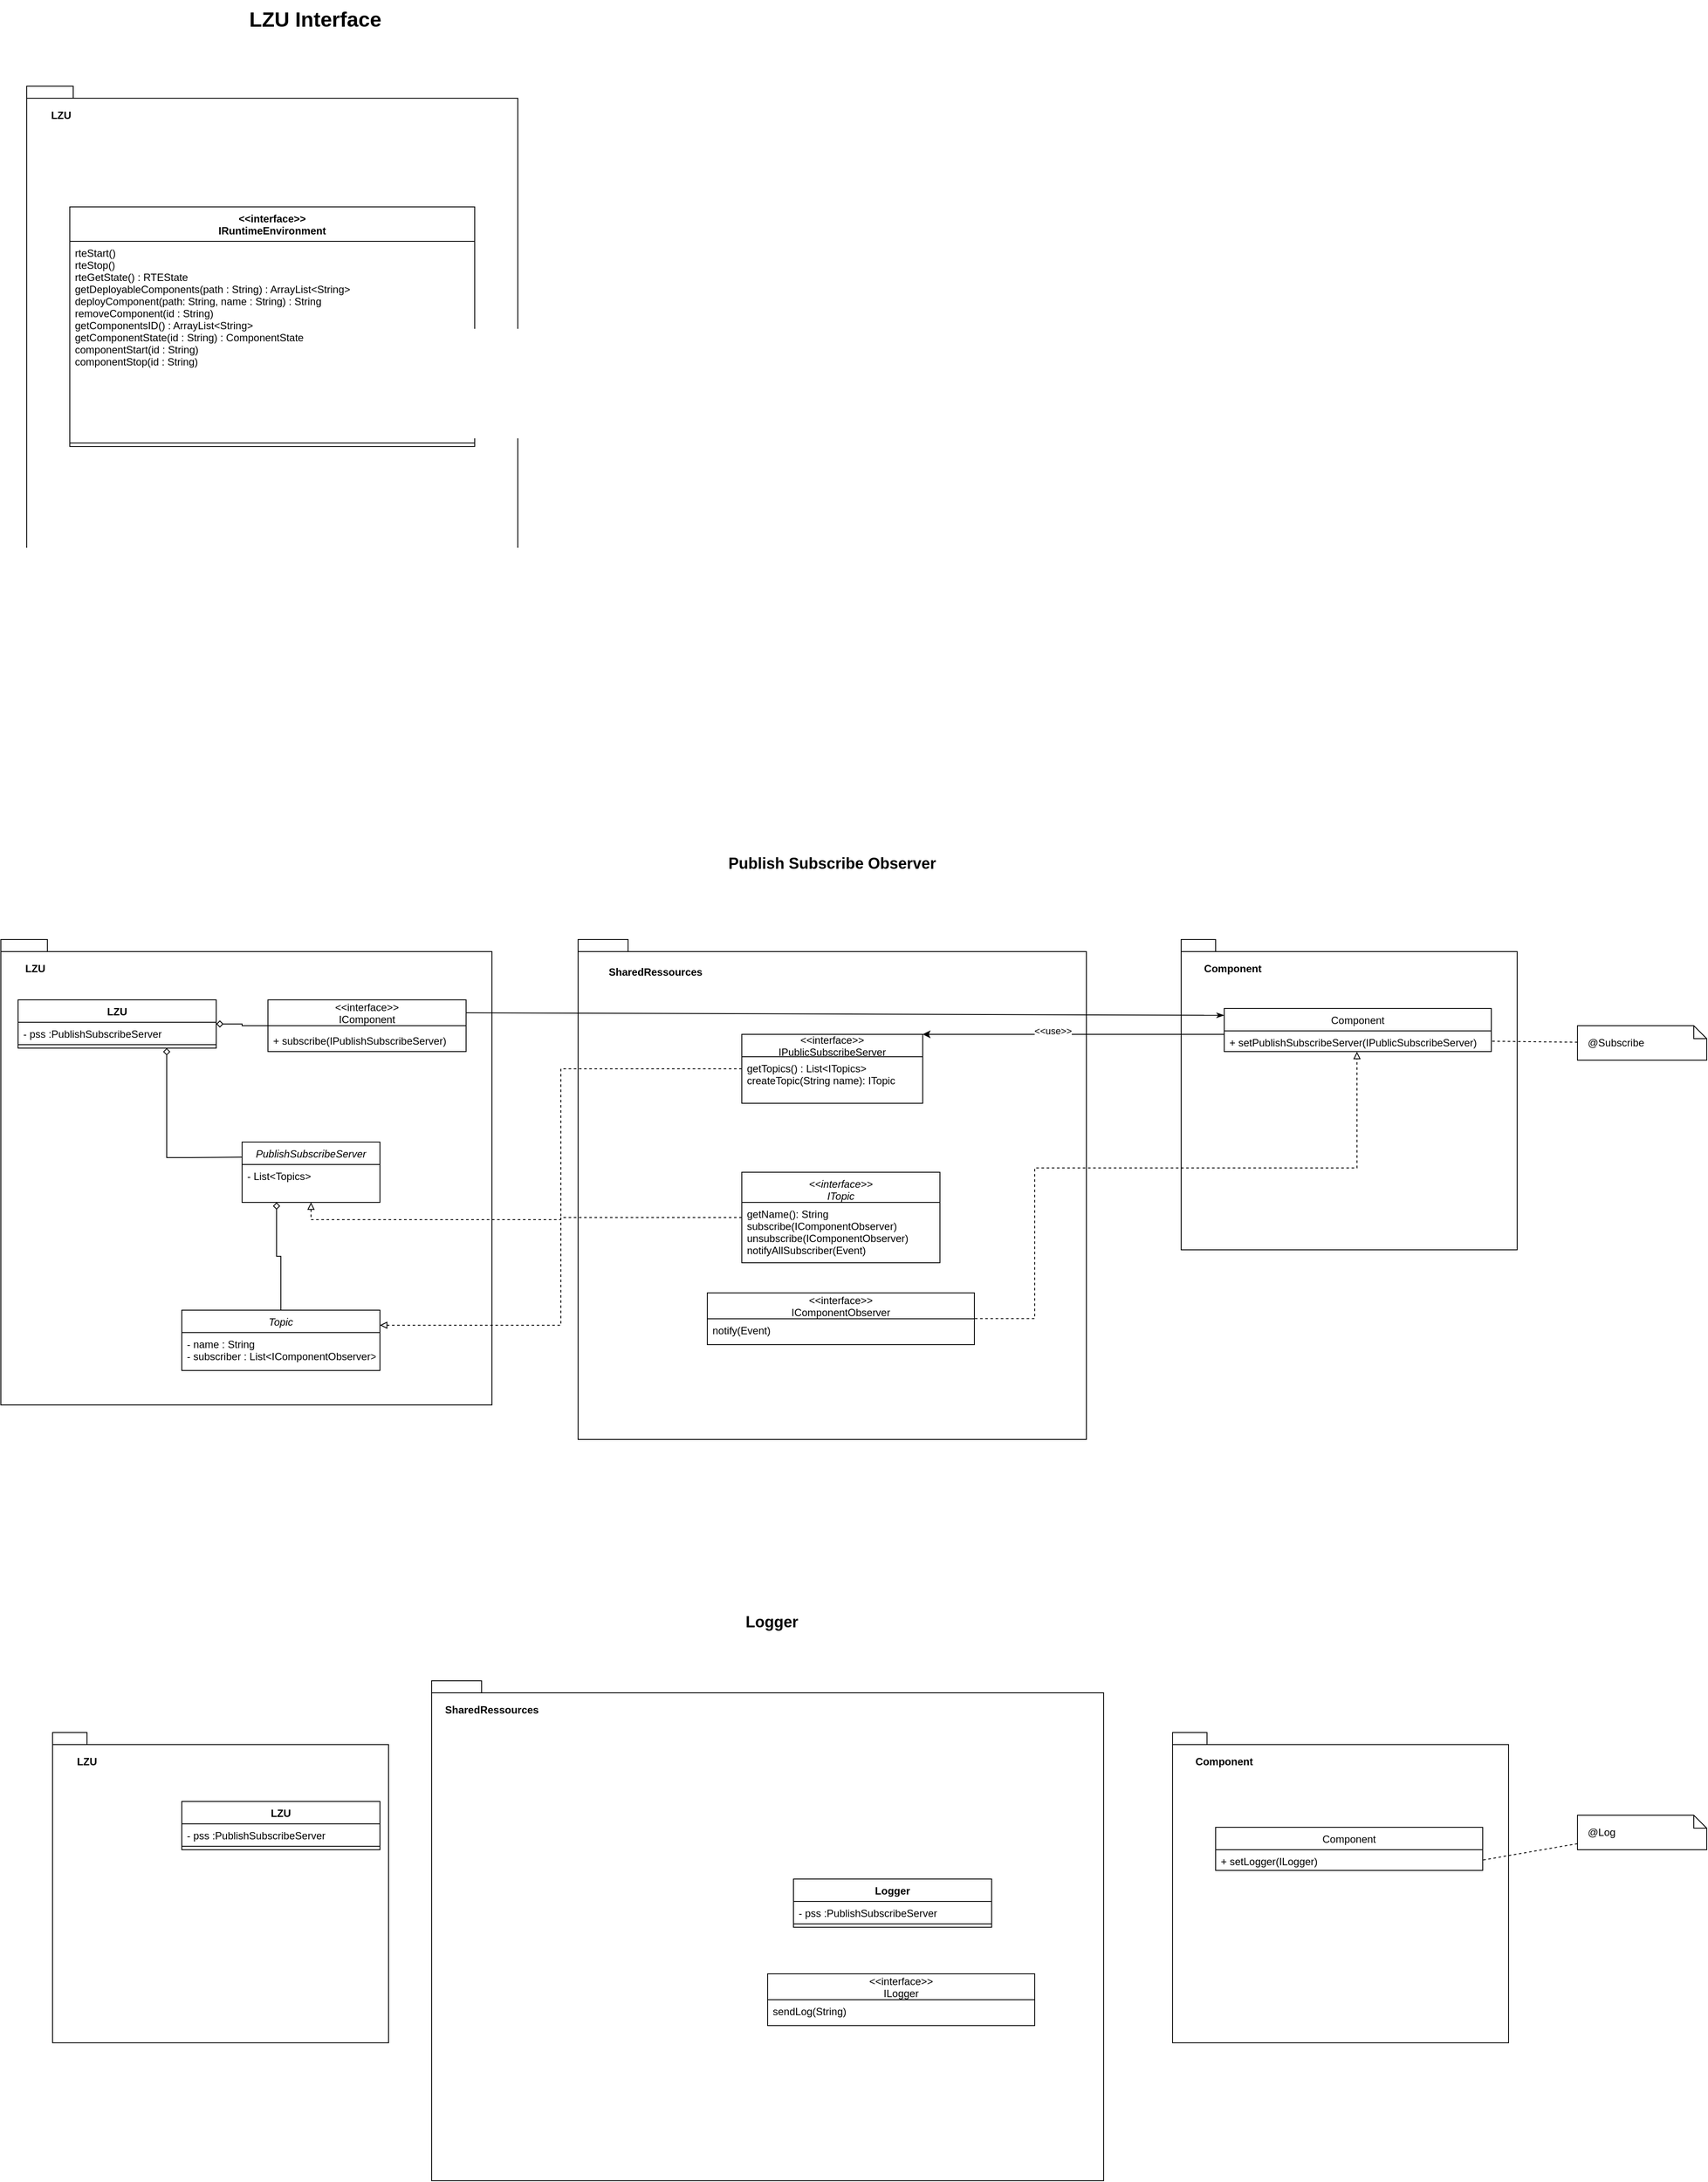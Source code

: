 <mxfile version="13.9.9" type="device"><diagram id="C5RBs43oDa-KdzZeNtuy" name="Page-1"><mxGraphModel dx="3081" dy="2064" grid="1" gridSize="10" guides="1" tooltips="1" connect="1" arrows="1" fold="1" page="1" pageScale="1" pageWidth="827" pageHeight="1169" math="0" shadow="0"><root><mxCell id="WIyWlLk6GJQsqaUBKTNV-0"/><mxCell id="WIyWlLk6GJQsqaUBKTNV-1" parent="WIyWlLk6GJQsqaUBKTNV-0"/><mxCell id="X-24E97e-l4jua4062h0-36" value="" style="shape=folder;fontStyle=1;spacingTop=10;tabWidth=40;tabHeight=14;tabPosition=left;html=1;" parent="WIyWlLk6GJQsqaUBKTNV-1" vertex="1"><mxGeometry x="110" y="790" width="780" height="580" as="geometry"/></mxCell><mxCell id="BnRKgFzPr5pJVzJvPGHO-8" value="" style="shape=folder;fontStyle=1;spacingTop=10;tabWidth=40;tabHeight=14;tabPosition=left;html=1;" parent="WIyWlLk6GJQsqaUBKTNV-1" vertex="1"><mxGeometry x="980" y="-70" width="390" height="360" as="geometry"/></mxCell><mxCell id="BnRKgFzPr5pJVzJvPGHO-5" value="" style="shape=folder;fontStyle=1;spacingTop=10;tabWidth=40;tabHeight=14;tabPosition=left;html=1;" parent="WIyWlLk6GJQsqaUBKTNV-1" vertex="1"><mxGeometry x="280" y="-70" width="590" height="580" as="geometry"/></mxCell><mxCell id="BnRKgFzPr5pJVzJvPGHO-2" value="" style="shape=folder;fontStyle=1;spacingTop=10;tabWidth=40;tabHeight=14;tabPosition=left;html=1;" parent="WIyWlLk6GJQsqaUBKTNV-1" vertex="1"><mxGeometry x="-390" y="-70" width="570" height="540" as="geometry"/></mxCell><mxCell id="zkfFHV4jXpPFQw0GAbJ--0" value="PublishSubscribeServer" style="swimlane;fontStyle=2;align=center;verticalAlign=top;childLayout=stackLayout;horizontal=1;startSize=26;horizontalStack=0;resizeParent=1;resizeLast=0;collapsible=1;marginBottom=0;rounded=0;shadow=0;strokeWidth=1;" parent="WIyWlLk6GJQsqaUBKTNV-1" vertex="1"><mxGeometry x="-110" y="165" width="160" height="70" as="geometry"><mxRectangle x="230" y="140" width="160" height="26" as="alternateBounds"/></mxGeometry></mxCell><mxCell id="zkfFHV4jXpPFQw0GAbJ--1" value="- List&lt;Topics&gt;" style="text;align=left;verticalAlign=top;spacingLeft=4;spacingRight=4;overflow=hidden;rotatable=0;points=[[0,0.5],[1,0.5]];portConstraint=eastwest;" parent="zkfFHV4jXpPFQw0GAbJ--0" vertex="1"><mxGeometry y="26" width="160" height="26" as="geometry"/></mxCell><mxCell id="Ol4nu-5KgkOhucdj2avy-14" style="edgeStyle=orthogonalEdgeStyle;rounded=0;orthogonalLoop=1;jettySize=auto;html=1;entryX=0.5;entryY=1;entryDx=0;entryDy=0;startArrow=none;startFill=0;endArrow=block;endFill=0;dashed=1;" parent="WIyWlLk6GJQsqaUBKTNV-1" source="Ol4nu-5KgkOhucdj2avy-10" target="zkfFHV4jXpPFQw0GAbJ--0" edge="1"><mxGeometry relative="1" as="geometry"/></mxCell><mxCell id="Ol4nu-5KgkOhucdj2avy-10" value="&lt;&lt;interface&gt;&gt;&#10;IPublicSubscribeServer" style="swimlane;fontStyle=0;childLayout=stackLayout;horizontal=1;startSize=26;fillColor=none;horizontalStack=0;resizeParent=1;resizeParentMax=0;resizeLast=0;collapsible=1;marginBottom=0;" parent="WIyWlLk6GJQsqaUBKTNV-1" vertex="1"><mxGeometry x="470" y="40" width="210" height="80" as="geometry"/></mxCell><mxCell id="Ol4nu-5KgkOhucdj2avy-11" value="getTopics() : List&lt;ITopics&gt;&#10;createTopic(String name): ITopic&#10;" style="text;strokeColor=none;fillColor=none;align=left;verticalAlign=top;spacingLeft=4;spacingRight=4;overflow=hidden;rotatable=0;points=[[0,0.5],[1,0.5]];portConstraint=eastwest;" parent="Ol4nu-5KgkOhucdj2avy-10" vertex="1"><mxGeometry y="26" width="210" height="54" as="geometry"/></mxCell><mxCell id="Ol4nu-5KgkOhucdj2avy-15" value="Topic" style="swimlane;fontStyle=2;align=center;verticalAlign=top;childLayout=stackLayout;horizontal=1;startSize=26;horizontalStack=0;resizeParent=1;resizeLast=0;collapsible=1;marginBottom=0;rounded=0;shadow=0;strokeWidth=1;" parent="WIyWlLk6GJQsqaUBKTNV-1" vertex="1"><mxGeometry x="-180" y="360" width="230" height="70" as="geometry"><mxRectangle x="230" y="140" width="160" height="26" as="alternateBounds"/></mxGeometry></mxCell><mxCell id="Ol4nu-5KgkOhucdj2avy-16" value="- name : String&#10;- subscriber : List&lt;IComponentObserver&gt;&#10;&#10;Topic(name : String)" style="text;align=left;verticalAlign=top;spacingLeft=4;spacingRight=4;overflow=hidden;rotatable=0;points=[[0,0.5],[1,0.5]];portConstraint=eastwest;" parent="Ol4nu-5KgkOhucdj2avy-15" vertex="1"><mxGeometry y="26" width="230" height="44" as="geometry"/></mxCell><mxCell id="Ol4nu-5KgkOhucdj2avy-21" style="edgeStyle=orthogonalEdgeStyle;rounded=0;orthogonalLoop=1;jettySize=auto;html=1;entryX=1;entryY=0.25;entryDx=0;entryDy=0;dashed=1;startArrow=none;startFill=0;endArrow=block;endFill=0;" parent="WIyWlLk6GJQsqaUBKTNV-1" source="Ol4nu-5KgkOhucdj2avy-18" target="Ol4nu-5KgkOhucdj2avy-15" edge="1"><mxGeometry relative="1" as="geometry"/></mxCell><mxCell id="Ol4nu-5KgkOhucdj2avy-18" value="&lt;&lt;interface&gt;&gt;&#10;ITopic" style="swimlane;fontStyle=2;align=center;verticalAlign=top;childLayout=stackLayout;horizontal=1;startSize=35;horizontalStack=0;resizeParent=1;resizeLast=0;collapsible=1;marginBottom=0;rounded=0;shadow=0;strokeWidth=1;" parent="WIyWlLk6GJQsqaUBKTNV-1" vertex="1"><mxGeometry x="470" y="200" width="230" height="105" as="geometry"><mxRectangle x="230" y="140" width="160" height="26" as="alternateBounds"/></mxGeometry></mxCell><mxCell id="Ol4nu-5KgkOhucdj2avy-19" value="getName(): String&#10;subscribe(IComponentObserver)&#10;unsubscribe(IComponentObserver)&#10;notifyAllSubscriber(Event)" style="text;align=left;verticalAlign=top;spacingLeft=4;spacingRight=4;overflow=hidden;rotatable=0;points=[[0,0.5],[1,0.5]];portConstraint=eastwest;" parent="Ol4nu-5KgkOhucdj2avy-18" vertex="1"><mxGeometry y="35" width="230" height="4" as="geometry"/></mxCell><mxCell id="X-24E97e-l4jua4062h0-0" style="edgeStyle=orthogonalEdgeStyle;rounded=0;orthogonalLoop=1;jettySize=auto;html=1;entryX=1;entryY=0;entryDx=0;entryDy=0;exitX=0;exitY=0.5;exitDx=0;exitDy=0;" parent="WIyWlLk6GJQsqaUBKTNV-1" source="Ol4nu-5KgkOhucdj2avy-23" target="Ol4nu-5KgkOhucdj2avy-10" edge="1"><mxGeometry relative="1" as="geometry"><Array as="points"><mxPoint x="1030" y="40"/></Array></mxGeometry></mxCell><mxCell id="X-24E97e-l4jua4062h0-1" value="&amp;lt;&amp;lt;use&amp;gt;&amp;gt;" style="edgeLabel;html=1;align=center;verticalAlign=middle;resizable=0;points=[];" parent="X-24E97e-l4jua4062h0-0" vertex="1" connectable="0"><mxGeometry x="-0.175" y="-2" relative="1" as="geometry"><mxPoint x="-60" y="-2" as="offset"/></mxGeometry></mxCell><mxCell id="Ol4nu-5KgkOhucdj2avy-22" value="Component" style="swimlane;fontStyle=0;childLayout=stackLayout;horizontal=1;startSize=26;fillColor=none;horizontalStack=0;resizeParent=1;resizeParentMax=0;resizeLast=0;collapsible=1;marginBottom=0;" parent="WIyWlLk6GJQsqaUBKTNV-1" vertex="1"><mxGeometry x="1030" y="10" width="310" height="50" as="geometry"/></mxCell><mxCell id="Ol4nu-5KgkOhucdj2avy-23" value="+ setPublishSubscribeServer(IPublicSubscribeServer)" style="text;strokeColor=none;fillColor=none;align=left;verticalAlign=top;spacingLeft=4;spacingRight=4;overflow=hidden;rotatable=0;points=[[0,0.5],[1,0.5]];portConstraint=eastwest;" parent="Ol4nu-5KgkOhucdj2avy-22" vertex="1"><mxGeometry y="26" width="310" height="24" as="geometry"/></mxCell><mxCell id="Ol4nu-5KgkOhucdj2avy-31" style="edgeStyle=orthogonalEdgeStyle;rounded=0;orthogonalLoop=1;jettySize=auto;html=1;entryX=0.497;entryY=1.013;entryDx=0;entryDy=0;entryPerimeter=0;dashed=1;startArrow=none;startFill=0;endArrow=block;endFill=0;exitX=1.002;exitY=-0.007;exitDx=0;exitDy=0;exitPerimeter=0;" parent="WIyWlLk6GJQsqaUBKTNV-1" source="Ol4nu-5KgkOhucdj2avy-30" target="Ol4nu-5KgkOhucdj2avy-23" edge="1"><mxGeometry relative="1" as="geometry"><Array as="points"><mxPoint x="810" y="370"/><mxPoint x="810" y="195"/><mxPoint x="1184" y="195"/></Array></mxGeometry></mxCell><mxCell id="Ol4nu-5KgkOhucdj2avy-29" value="&lt;&lt;interface&gt;&gt;&#10;IComponentObserver" style="swimlane;fontStyle=0;childLayout=stackLayout;horizontal=1;startSize=30;fillColor=none;horizontalStack=0;resizeParent=1;resizeParentMax=0;resizeLast=0;collapsible=1;marginBottom=0;" parent="WIyWlLk6GJQsqaUBKTNV-1" vertex="1"><mxGeometry x="430" y="340" width="310" height="60" as="geometry"/></mxCell><mxCell id="Ol4nu-5KgkOhucdj2avy-30" value="notify(Event)" style="text;strokeColor=none;fillColor=none;align=left;verticalAlign=top;spacingLeft=4;spacingRight=4;overflow=hidden;rotatable=0;points=[[0,0.5],[1,0.5]];portConstraint=eastwest;" parent="Ol4nu-5KgkOhucdj2avy-29" vertex="1"><mxGeometry y="30" width="310" height="30" as="geometry"/></mxCell><mxCell id="X-24E97e-l4jua4062h0-59" style="edgeStyle=orthogonalEdgeStyle;rounded=0;orthogonalLoop=1;jettySize=auto;html=1;entryX=0;entryY=0.25;entryDx=0;entryDy=0;startArrow=diamond;startFill=0;endArrow=none;endFill=0;fontSize=18;exitX=0.75;exitY=1;exitDx=0;exitDy=0;" parent="WIyWlLk6GJQsqaUBKTNV-1" source="Ol4nu-5KgkOhucdj2avy-32" target="zkfFHV4jXpPFQw0GAbJ--0" edge="1"><mxGeometry relative="1" as="geometry"><mxPoint x="-170" y="60" as="sourcePoint"/><Array as="points"><mxPoint x="-197" y="183"/><mxPoint x="-170" y="183"/></Array></mxGeometry></mxCell><mxCell id="X-24E97e-l4jua4062h0-60" style="edgeStyle=orthogonalEdgeStyle;rounded=0;orthogonalLoop=1;jettySize=auto;html=1;entryX=0;entryY=0.5;entryDx=0;entryDy=0;startArrow=diamond;startFill=0;endArrow=none;endFill=0;fontSize=18;" parent="WIyWlLk6GJQsqaUBKTNV-1" source="Ol4nu-5KgkOhucdj2avy-32" target="X-24E97e-l4jua4062h0-57" edge="1"><mxGeometry relative="1" as="geometry"/></mxCell><mxCell id="Ol4nu-5KgkOhucdj2avy-32" value="LZU" style="swimlane;fontStyle=1;align=center;verticalAlign=top;childLayout=stackLayout;horizontal=1;startSize=26;horizontalStack=0;resizeParent=1;resizeParentMax=0;resizeLast=0;collapsible=1;marginBottom=0;" parent="WIyWlLk6GJQsqaUBKTNV-1" vertex="1"><mxGeometry x="-370" width="230" height="56" as="geometry"/></mxCell><mxCell id="Ol4nu-5KgkOhucdj2avy-33" value="- pss :PublishSubscribeServer" style="text;strokeColor=none;fillColor=none;align=left;verticalAlign=top;spacingLeft=4;spacingRight=4;overflow=hidden;rotatable=0;points=[[0,0.5],[1,0.5]];portConstraint=eastwest;" parent="Ol4nu-5KgkOhucdj2avy-32" vertex="1"><mxGeometry y="26" width="230" height="22" as="geometry"/></mxCell><mxCell id="Ol4nu-5KgkOhucdj2avy-34" value="" style="line;strokeWidth=1;fillColor=none;align=left;verticalAlign=middle;spacingTop=-1;spacingLeft=3;spacingRight=3;rotatable=0;labelPosition=right;points=[];portConstraint=eastwest;" parent="Ol4nu-5KgkOhucdj2avy-32" vertex="1"><mxGeometry y="48" width="230" height="8" as="geometry"/></mxCell><mxCell id="Ol4nu-5KgkOhucdj2avy-36" style="rounded=0;orthogonalLoop=1;jettySize=auto;html=1;entryX=0;entryY=0.159;entryDx=0;entryDy=0;startArrow=none;startFill=0;endArrow=classicThin;endFill=1;exitX=1;exitY=0.25;exitDx=0;exitDy=0;entryPerimeter=0;" parent="WIyWlLk6GJQsqaUBKTNV-1" source="X-24E97e-l4jua4062h0-57" target="Ol4nu-5KgkOhucdj2avy-22" edge="1"><mxGeometry relative="1" as="geometry"/></mxCell><mxCell id="BnRKgFzPr5pJVzJvPGHO-6" value="SharedRessources" style="text;align=center;fontStyle=1;verticalAlign=middle;spacingLeft=3;spacingRight=3;strokeColor=none;rotatable=0;points=[[0,0.5],[1,0.5]];portConstraint=eastwest;" parent="WIyWlLk6GJQsqaUBKTNV-1" vertex="1"><mxGeometry x="330" y="-46" width="80" height="26" as="geometry"/></mxCell><mxCell id="BnRKgFzPr5pJVzJvPGHO-7" value="LZU" style="text;align=center;fontStyle=1;verticalAlign=middle;spacingLeft=3;spacingRight=3;strokeColor=none;rotatable=0;points=[[0,0.5],[1,0.5]];portConstraint=eastwest;" parent="WIyWlLk6GJQsqaUBKTNV-1" vertex="1"><mxGeometry x="-390" y="-50" width="80" height="26" as="geometry"/></mxCell><mxCell id="BnRKgFzPr5pJVzJvPGHO-9" value="Component" style="text;align=center;fontStyle=1;verticalAlign=middle;spacingLeft=3;spacingRight=3;strokeColor=none;rotatable=0;points=[[0,0.5],[1,0.5]];portConstraint=eastwest;" parent="WIyWlLk6GJQsqaUBKTNV-1" vertex="1"><mxGeometry x="1000" y="-50" width="80" height="26" as="geometry"/></mxCell><mxCell id="X-24E97e-l4jua4062h0-3" style="edgeStyle=orthogonalEdgeStyle;rounded=0;orthogonalLoop=1;jettySize=auto;html=1;startArrow=diamond;startFill=0;endArrow=none;endFill=0;exitX=0.25;exitY=1;exitDx=0;exitDy=0;entryX=0.5;entryY=0;entryDx=0;entryDy=0;" parent="WIyWlLk6GJQsqaUBKTNV-1" source="zkfFHV4jXpPFQw0GAbJ--0" target="Ol4nu-5KgkOhucdj2avy-15" edge="1"><mxGeometry relative="1" as="geometry"/></mxCell><mxCell id="X-24E97e-l4jua4062h0-4" value="" style="shape=folder;fontStyle=1;spacingTop=10;tabWidth=40;tabHeight=14;tabPosition=left;html=1;" parent="WIyWlLk6GJQsqaUBKTNV-1" vertex="1"><mxGeometry x="970" y="850" width="390" height="360" as="geometry"/></mxCell><mxCell id="X-24E97e-l4jua4062h0-6" value="" style="shape=folder;fontStyle=1;spacingTop=10;tabWidth=40;tabHeight=14;tabPosition=left;html=1;" parent="WIyWlLk6GJQsqaUBKTNV-1" vertex="1"><mxGeometry x="-330" y="850" width="390" height="360" as="geometry"/></mxCell><mxCell id="X-24E97e-l4jua4062h0-19" value="Component" style="swimlane;fontStyle=0;childLayout=stackLayout;horizontal=1;startSize=26;fillColor=none;horizontalStack=0;resizeParent=1;resizeParentMax=0;resizeLast=0;collapsible=1;marginBottom=0;" parent="WIyWlLk6GJQsqaUBKTNV-1" vertex="1"><mxGeometry x="1020" y="960" width="310" height="50" as="geometry"/></mxCell><mxCell id="X-24E97e-l4jua4062h0-20" value="+ setLogger(ILogger)" style="text;strokeColor=none;fillColor=none;align=left;verticalAlign=top;spacingLeft=4;spacingRight=4;overflow=hidden;rotatable=0;points=[[0,0.5],[1,0.5]];portConstraint=eastwest;" parent="X-24E97e-l4jua4062h0-19" vertex="1"><mxGeometry y="26" width="310" height="24" as="geometry"/></mxCell><mxCell id="X-24E97e-l4jua4062h0-24" value="LZU" style="swimlane;fontStyle=1;align=center;verticalAlign=top;childLayout=stackLayout;horizontal=1;startSize=26;horizontalStack=0;resizeParent=1;resizeParentMax=0;resizeLast=0;collapsible=1;marginBottom=0;" parent="WIyWlLk6GJQsqaUBKTNV-1" vertex="1"><mxGeometry x="-180" y="930" width="230" height="56" as="geometry"/></mxCell><mxCell id="X-24E97e-l4jua4062h0-25" value="- pss :PublishSubscribeServer" style="text;strokeColor=none;fillColor=none;align=left;verticalAlign=top;spacingLeft=4;spacingRight=4;overflow=hidden;rotatable=0;points=[[0,0.5],[1,0.5]];portConstraint=eastwest;" parent="X-24E97e-l4jua4062h0-24" vertex="1"><mxGeometry y="26" width="230" height="22" as="geometry"/></mxCell><mxCell id="X-24E97e-l4jua4062h0-26" value="" style="line;strokeWidth=1;fillColor=none;align=left;verticalAlign=middle;spacingTop=-1;spacingLeft=3;spacingRight=3;rotatable=0;labelPosition=right;points=[];portConstraint=eastwest;" parent="X-24E97e-l4jua4062h0-24" vertex="1"><mxGeometry y="48" width="230" height="8" as="geometry"/></mxCell><mxCell id="X-24E97e-l4jua4062h0-29" value="SharedRessources" style="text;align=center;fontStyle=1;verticalAlign=middle;spacingLeft=3;spacingRight=3;strokeColor=none;rotatable=0;points=[[0,0.5],[1,0.5]];portConstraint=eastwest;" parent="WIyWlLk6GJQsqaUBKTNV-1" vertex="1"><mxGeometry x="140" y="810" width="80" height="26" as="geometry"/></mxCell><mxCell id="X-24E97e-l4jua4062h0-30" value="LZU" style="text;align=center;fontStyle=1;verticalAlign=middle;spacingLeft=3;spacingRight=3;strokeColor=none;rotatable=0;points=[[0,0.5],[1,0.5]];portConstraint=eastwest;" parent="WIyWlLk6GJQsqaUBKTNV-1" vertex="1"><mxGeometry x="-330" y="870" width="80" height="26" as="geometry"/></mxCell><mxCell id="X-24E97e-l4jua4062h0-31" value="Component" style="text;align=center;fontStyle=1;verticalAlign=middle;spacingLeft=3;spacingRight=3;strokeColor=none;rotatable=0;points=[[0,0.5],[1,0.5]];portConstraint=eastwest;" parent="WIyWlLk6GJQsqaUBKTNV-1" vertex="1"><mxGeometry x="990" y="870" width="80" height="26" as="geometry"/></mxCell><mxCell id="X-24E97e-l4jua4062h0-44" style="rounded=0;orthogonalLoop=1;jettySize=auto;html=1;entryX=1;entryY=0.5;entryDx=0;entryDy=0;startArrow=none;startFill=0;endArrow=none;endFill=0;dashed=1;" parent="WIyWlLk6GJQsqaUBKTNV-1" source="X-24E97e-l4jua4062h0-41" target="Ol4nu-5KgkOhucdj2avy-23" edge="1"><mxGeometry relative="1" as="geometry"/></mxCell><mxCell id="X-24E97e-l4jua4062h0-41" value="@Subscribe" style="shape=note;size=15;align=left;spacingLeft=10;html=1;whiteSpace=wrap;" parent="WIyWlLk6GJQsqaUBKTNV-1" vertex="1"><mxGeometry x="1440" y="30" width="150" height="40" as="geometry"/></mxCell><mxCell id="X-24E97e-l4jua4062h0-46" style="edgeStyle=none;rounded=0;orthogonalLoop=1;jettySize=auto;html=1;entryX=1;entryY=0.5;entryDx=0;entryDy=0;dashed=1;startArrow=none;startFill=0;endArrow=none;endFill=0;" parent="WIyWlLk6GJQsqaUBKTNV-1" source="X-24E97e-l4jua4062h0-45" target="X-24E97e-l4jua4062h0-20" edge="1"><mxGeometry relative="1" as="geometry"/></mxCell><mxCell id="X-24E97e-l4jua4062h0-45" value="@Log" style="shape=note;size=15;align=left;spacingLeft=10;html=1;whiteSpace=wrap;" parent="WIyWlLk6GJQsqaUBKTNV-1" vertex="1"><mxGeometry x="1440" y="946" width="150" height="40" as="geometry"/></mxCell><mxCell id="X-24E97e-l4jua4062h0-47" value="&lt;&lt;interface&gt;&gt;&#10;ILogger" style="swimlane;fontStyle=0;childLayout=stackLayout;horizontal=1;startSize=30;fillColor=none;horizontalStack=0;resizeParent=1;resizeParentMax=0;resizeLast=0;collapsible=1;marginBottom=0;" parent="WIyWlLk6GJQsqaUBKTNV-1" vertex="1"><mxGeometry x="500" y="1130" width="310" height="60" as="geometry"/></mxCell><mxCell id="X-24E97e-l4jua4062h0-48" value="sendLog(String)" style="text;strokeColor=none;fillColor=none;align=left;verticalAlign=top;spacingLeft=4;spacingRight=4;overflow=hidden;rotatable=0;points=[[0,0.5],[1,0.5]];portConstraint=eastwest;" parent="X-24E97e-l4jua4062h0-47" vertex="1"><mxGeometry y="30" width="310" height="30" as="geometry"/></mxCell><mxCell id="X-24E97e-l4jua4062h0-49" value="Logger" style="swimlane;fontStyle=1;align=center;verticalAlign=top;childLayout=stackLayout;horizontal=1;startSize=26;horizontalStack=0;resizeParent=1;resizeParentMax=0;resizeLast=0;collapsible=1;marginBottom=0;" parent="WIyWlLk6GJQsqaUBKTNV-1" vertex="1"><mxGeometry x="530" y="1020" width="230" height="56" as="geometry"/></mxCell><mxCell id="X-24E97e-l4jua4062h0-50" value="- pss :PublishSubscribeServer" style="text;strokeColor=none;fillColor=none;align=left;verticalAlign=top;spacingLeft=4;spacingRight=4;overflow=hidden;rotatable=0;points=[[0,0.5],[1,0.5]];portConstraint=eastwest;" parent="X-24E97e-l4jua4062h0-49" vertex="1"><mxGeometry y="26" width="230" height="22" as="geometry"/></mxCell><mxCell id="X-24E97e-l4jua4062h0-51" value="" style="line;strokeWidth=1;fillColor=none;align=left;verticalAlign=middle;spacingTop=-1;spacingLeft=3;spacingRight=3;rotatable=0;labelPosition=right;points=[];portConstraint=eastwest;" parent="X-24E97e-l4jua4062h0-49" vertex="1"><mxGeometry y="48" width="230" height="8" as="geometry"/></mxCell><mxCell id="X-24E97e-l4jua4062h0-55" value="Publish Subscribe Observer" style="text;align=center;fontStyle=1;verticalAlign=middle;spacingLeft=3;spacingRight=3;strokeColor=none;rotatable=0;points=[[0,0.5],[1,0.5]];portConstraint=eastwest;fontSize=18;" parent="WIyWlLk6GJQsqaUBKTNV-1" vertex="1"><mxGeometry x="390" y="-180" width="370" height="40" as="geometry"/></mxCell><mxCell id="X-24E97e-l4jua4062h0-56" value="Logger" style="text;align=center;fontStyle=1;verticalAlign=middle;spacingLeft=3;spacingRight=3;strokeColor=none;rotatable=0;points=[[0,0.5],[1,0.5]];portConstraint=eastwest;fontSize=18;" parent="WIyWlLk6GJQsqaUBKTNV-1" vertex="1"><mxGeometry x="320" y="700" width="370" height="40" as="geometry"/></mxCell><mxCell id="X-24E97e-l4jua4062h0-57" value="&lt;&lt;interface&gt;&gt;&#10;IComponent" style="swimlane;fontStyle=0;childLayout=stackLayout;horizontal=1;startSize=30;fillColor=none;horizontalStack=0;resizeParent=1;resizeParentMax=0;resizeLast=0;collapsible=1;marginBottom=0;" parent="WIyWlLk6GJQsqaUBKTNV-1" vertex="1"><mxGeometry x="-80" width="230" height="60" as="geometry"/></mxCell><mxCell id="X-24E97e-l4jua4062h0-61" value="+ subscribe(IPublishSubscribeServer)" style="text;align=left;verticalAlign=top;spacingLeft=4;spacingRight=4;overflow=hidden;rotatable=0;points=[[0,0.5],[1,0.5]];portConstraint=eastwest;" parent="WIyWlLk6GJQsqaUBKTNV-1" vertex="1"><mxGeometry x="-80" y="34" width="220" height="26" as="geometry"/></mxCell><mxCell id="ZPax_kMhY0dBrE9x5XmX-0" value="LZU Interface" style="text;align=center;fontStyle=1;verticalAlign=middle;spacingLeft=3;spacingRight=3;strokeColor=none;rotatable=0;points=[[0,0.5],[1,0.5]];portConstraint=eastwest;fontSize=24;" vertex="1" parent="WIyWlLk6GJQsqaUBKTNV-1"><mxGeometry x="-210" y="-1160" width="370" height="40" as="geometry"/></mxCell><mxCell id="ZPax_kMhY0dBrE9x5XmX-1" value="" style="shape=folder;fontStyle=1;spacingTop=10;tabWidth=40;tabHeight=14;tabPosition=left;html=1;" vertex="1" parent="WIyWlLk6GJQsqaUBKTNV-1"><mxGeometry x="-360" y="-1060" width="570" height="540" as="geometry"/></mxCell><mxCell id="ZPax_kMhY0dBrE9x5XmX-2" value="LZU" style="text;align=center;fontStyle=1;verticalAlign=middle;spacingLeft=3;spacingRight=3;strokeColor=none;rotatable=0;points=[[0,0.5],[1,0.5]];portConstraint=eastwest;" vertex="1" parent="WIyWlLk6GJQsqaUBKTNV-1"><mxGeometry x="-360" y="-1040" width="80" height="26" as="geometry"/></mxCell><mxCell id="ZPax_kMhY0dBrE9x5XmX-3" value="&lt;&lt;interface&gt;&gt;&#10;IRuntimeEnvironment" style="swimlane;fontStyle=1;align=center;verticalAlign=top;childLayout=stackLayout;horizontal=1;startSize=40;horizontalStack=0;resizeParent=1;resizeParentMax=0;resizeLast=0;collapsible=1;marginBottom=0;" vertex="1" parent="WIyWlLk6GJQsqaUBKTNV-1"><mxGeometry x="-310" y="-920" width="470" height="278" as="geometry"/></mxCell><mxCell id="ZPax_kMhY0dBrE9x5XmX-4" value="rteStart()&#10;rteStop()&#10;rteGetState() : RTEState&#10;getDeployableComponents(path : String) : ArrayList&lt;String&gt;&#10;deployComponent(path: String, name : String) : String&#10;removeComponent(id : String)&#10;getComponentsID() : ArrayList&lt;String&gt;&#10;getComponentState(id : String) : ComponentState&#10;componentStart(id : String)&#10;componentStop(id : String)&#10;" style="text;strokeColor=none;fillColor=none;align=left;verticalAlign=top;spacingLeft=4;spacingRight=4;overflow=hidden;rotatable=0;points=[[0,0.5],[1,0.5]];portConstraint=eastwest;" vertex="1" parent="ZPax_kMhY0dBrE9x5XmX-3"><mxGeometry y="40" width="470" height="230" as="geometry"/></mxCell><mxCell id="ZPax_kMhY0dBrE9x5XmX-5" value="" style="line;strokeWidth=1;fillColor=none;align=left;verticalAlign=middle;spacingTop=-1;spacingLeft=3;spacingRight=3;rotatable=0;labelPosition=right;points=[];portConstraint=eastwest;" vertex="1" parent="ZPax_kMhY0dBrE9x5XmX-3"><mxGeometry y="270" width="470" height="8" as="geometry"/></mxCell></root></mxGraphModel></diagram></mxfile>